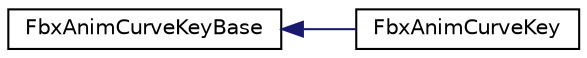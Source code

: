 digraph "クラス階層図"
{
  edge [fontname="Helvetica",fontsize="10",labelfontname="Helvetica",labelfontsize="10"];
  node [fontname="Helvetica",fontsize="10",shape=record];
  rankdir="LR";
  Node0 [label="FbxAnimCurveKeyBase",height=0.2,width=0.4,color="black", fillcolor="white", style="filled",URL="$class_fbx_anim_curve_key_base.html"];
  Node0 -> Node1 [dir="back",color="midnightblue",fontsize="10",style="solid",fontname="Helvetica"];
  Node1 [label="FbxAnimCurveKey",height=0.2,width=0.4,color="black", fillcolor="white", style="filled",URL="$class_fbx_anim_curve_key.html"];
}
